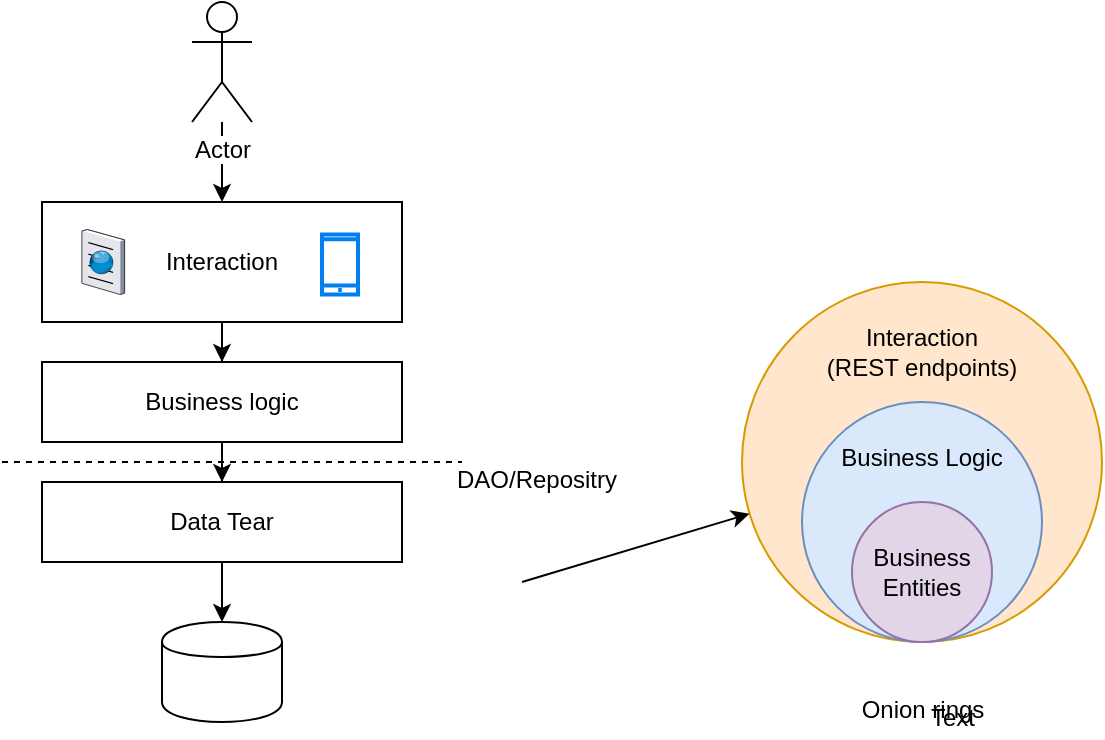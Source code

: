 <mxfile version="12.9.3" type="device" pages="2"><diagram id="nRafASAp_CQ0ktHkBJ1O" name="Page-1"><mxGraphModel dx="366" dy="230" grid="1" gridSize="10" guides="1" tooltips="1" connect="1" arrows="1" fold="1" page="1" pageScale="1" pageWidth="850" pageHeight="1100" math="0" shadow="0"><root><mxCell id="0"/><mxCell id="1" parent="0"/><mxCell id="LBdiOqNuu3KXDOkZTvdL-21" value="&lt;br&gt;Interaction&lt;br&gt;(REST endpoints)" style="ellipse;whiteSpace=wrap;html=1;aspect=fixed;verticalAlign=top;fillColor=#ffe6cc;strokeColor=#d79b00;" parent="1" vertex="1"><mxGeometry x="470" y="190" width="180" height="180" as="geometry"/></mxCell><mxCell id="LBdiOqNuu3KXDOkZTvdL-1" value="&lt;br&gt;Business Logic" style="ellipse;whiteSpace=wrap;html=1;aspect=fixed;verticalAlign=top;fillColor=#dae8fc;strokeColor=#6c8ebf;" parent="1" vertex="1"><mxGeometry x="500" y="250" width="120" height="120" as="geometry"/></mxCell><mxCell id="LBdiOqNuu3KXDOkZTvdL-10" style="edgeStyle=orthogonalEdgeStyle;rounded=0;orthogonalLoop=1;jettySize=auto;html=1;" parent="1" source="LBdiOqNuu3KXDOkZTvdL-4" target="LBdiOqNuu3KXDOkZTvdL-5" edge="1"><mxGeometry relative="1" as="geometry"/></mxCell><mxCell id="LBdiOqNuu3KXDOkZTvdL-4" value="Interaction" style="rounded=0;whiteSpace=wrap;html=1;" parent="1" vertex="1"><mxGeometry x="120" y="150" width="180" height="60" as="geometry"/></mxCell><mxCell id="LBdiOqNuu3KXDOkZTvdL-11" style="edgeStyle=orthogonalEdgeStyle;rounded=0;orthogonalLoop=1;jettySize=auto;html=1;entryX=0.5;entryY=0;entryDx=0;entryDy=0;" parent="1" source="LBdiOqNuu3KXDOkZTvdL-5" target="LBdiOqNuu3KXDOkZTvdL-6" edge="1"><mxGeometry relative="1" as="geometry"/></mxCell><mxCell id="LBdiOqNuu3KXDOkZTvdL-5" value="Business logic" style="rounded=0;whiteSpace=wrap;html=1;" parent="1" vertex="1"><mxGeometry x="120" y="230" width="180" height="40" as="geometry"/></mxCell><mxCell id="LBdiOqNuu3KXDOkZTvdL-12" style="edgeStyle=orthogonalEdgeStyle;rounded=0;orthogonalLoop=1;jettySize=auto;html=1;entryX=0.5;entryY=0;entryDx=0;entryDy=0;" parent="1" source="LBdiOqNuu3KXDOkZTvdL-6" target="LBdiOqNuu3KXDOkZTvdL-7" edge="1"><mxGeometry relative="1" as="geometry"/></mxCell><mxCell id="LBdiOqNuu3KXDOkZTvdL-6" value="Data Tear" style="rounded=0;whiteSpace=wrap;html=1;" parent="1" vertex="1"><mxGeometry x="120" y="290" width="180" height="40" as="geometry"/></mxCell><mxCell id="LBdiOqNuu3KXDOkZTvdL-7" value="" style="shape=cylinder;whiteSpace=wrap;html=1;boundedLbl=1;backgroundOutline=1;" parent="1" vertex="1"><mxGeometry x="180" y="360" width="60" height="50" as="geometry"/></mxCell><mxCell id="LBdiOqNuu3KXDOkZTvdL-9" style="edgeStyle=orthogonalEdgeStyle;rounded=0;orthogonalLoop=1;jettySize=auto;html=1;entryX=0.5;entryY=0;entryDx=0;entryDy=0;" parent="1" source="LBdiOqNuu3KXDOkZTvdL-8" target="LBdiOqNuu3KXDOkZTvdL-4" edge="1"><mxGeometry relative="1" as="geometry"/></mxCell><mxCell id="LBdiOqNuu3KXDOkZTvdL-8" value="Actor" style="shape=umlActor;verticalLabelPosition=bottom;labelBackgroundColor=#ffffff;verticalAlign=top;html=1;outlineConnect=0;" parent="1" vertex="1"><mxGeometry x="195" y="50" width="30" height="60" as="geometry"/></mxCell><mxCell id="LBdiOqNuu3KXDOkZTvdL-19" value="" style="verticalLabelPosition=bottom;aspect=fixed;html=1;verticalAlign=top;strokeColor=none;align=center;outlineConnect=0;shape=mxgraph.citrix.browser;" parent="1" vertex="1"><mxGeometry x="140" y="163.75" width="21.29" height="32.5" as="geometry"/></mxCell><mxCell id="LBdiOqNuu3KXDOkZTvdL-20" value="" style="html=1;verticalLabelPosition=bottom;align=center;labelBackgroundColor=#ffffff;verticalAlign=top;strokeWidth=2;strokeColor=#0080F0;shadow=0;dashed=0;shape=mxgraph.ios7.icons.smartphone;" parent="1" vertex="1"><mxGeometry x="260" y="166.25" width="18" height="30" as="geometry"/></mxCell><mxCell id="LBdiOqNuu3KXDOkZTvdL-23" value="Business Entities" style="ellipse;whiteSpace=wrap;html=1;aspect=fixed;fillColor=#e1d5e7;strokeColor=#9673a6;" parent="1" vertex="1"><mxGeometry x="525" y="300" width="70" height="70" as="geometry"/></mxCell><mxCell id="LBdiOqNuu3KXDOkZTvdL-24" value="Onion rings" style="text;html=1;align=center;verticalAlign=middle;resizable=0;points=[];autosize=1;" parent="1" vertex="1"><mxGeometry x="520" y="390" width="80" height="28" as="geometry"/></mxCell><mxCell id="LBdiOqNuu3KXDOkZTvdL-26" value="Text" style="text;html=1;align=center;verticalAlign=middle;resizable=0;points=[];autosize=1;" parent="LBdiOqNuu3KXDOkZTvdL-24" vertex="1"><mxGeometry x="35" y="8" width="40" height="20" as="geometry"/></mxCell><mxCell id="LBdiOqNuu3KXDOkZTvdL-25" value="" style="endArrow=classic;html=1;" parent="1" target="LBdiOqNuu3KXDOkZTvdL-21" edge="1"><mxGeometry width="50" height="50" relative="1" as="geometry"><mxPoint x="360" y="340" as="sourcePoint"/><mxPoint x="530" y="280" as="targetPoint"/></mxGeometry></mxCell><mxCell id="PfCrcQnSuILsnoa-OODY-1" value="" style="endArrow=none;dashed=1;html=1;" edge="1" parent="1"><mxGeometry width="50" height="50" relative="1" as="geometry"><mxPoint x="100" y="280" as="sourcePoint"/><mxPoint x="330" y="280" as="targetPoint"/></mxGeometry></mxCell><mxCell id="PfCrcQnSuILsnoa-OODY-2" value="DAO/Repositry" style="text;html=1;align=center;verticalAlign=middle;resizable=0;points=[];autosize=1;" vertex="1" parent="1"><mxGeometry x="317" y="279" width="100" height="20" as="geometry"/></mxCell></root></mxGraphModel></diagram><diagram id="WylcUFNSa5E6tC9OKXfC" name="Use case"><mxGraphModel dx="768" dy="482" grid="1" gridSize="10" guides="1" tooltips="1" connect="1" arrows="1" fold="1" page="1" pageScale="1" pageWidth="850" pageHeight="1100" math="0" shadow="0"><root><mxCell id="8QgYiGyKXg9VdH2OK6gf-0"/><mxCell id="8QgYiGyKXg9VdH2OK6gf-1" parent="8QgYiGyKXg9VdH2OK6gf-0"/><mxCell id="8QgYiGyKXg9VdH2OK6gf-9" style="rounded=0;orthogonalLoop=1;jettySize=auto;html=1;entryX=0;entryY=0.5;entryDx=0;entryDy=0;" parent="8QgYiGyKXg9VdH2OK6gf-1" source="8QgYiGyKXg9VdH2OK6gf-2" target="8QgYiGyKXg9VdH2OK6gf-3" edge="1"><mxGeometry relative="1" as="geometry"/></mxCell><mxCell id="8QgYiGyKXg9VdH2OK6gf-11" style="rounded=0;orthogonalLoop=1;jettySize=auto;html=1;" parent="8QgYiGyKXg9VdH2OK6gf-1" source="8QgYiGyKXg9VdH2OK6gf-2" target="8QgYiGyKXg9VdH2OK6gf-5" edge="1"><mxGeometry relative="1" as="geometry"/></mxCell><mxCell id="8QgYiGyKXg9VdH2OK6gf-2" value="HR" style="shape=umlActor;verticalLabelPosition=bottom;labelBackgroundColor=#ffffff;verticalAlign=top;html=1;outlineConnect=0;" parent="8QgYiGyKXg9VdH2OK6gf-1" vertex="1"><mxGeometry x="190" y="140" width="30" height="60" as="geometry"/></mxCell><mxCell id="8QgYiGyKXg9VdH2OK6gf-3" value="Add Employee" style="ellipse;whiteSpace=wrap;html=1;" parent="8QgYiGyKXg9VdH2OK6gf-1" vertex="1"><mxGeometry x="360" y="80" width="70" height="40" as="geometry"/></mxCell><mxCell id="8QgYiGyKXg9VdH2OK6gf-4" value="Submit Vacation" style="ellipse;whiteSpace=wrap;html=1;" parent="8QgYiGyKXg9VdH2OK6gf-1" vertex="1"><mxGeometry x="360" y="130" width="70" height="40" as="geometry"/></mxCell><mxCell id="8QgYiGyKXg9VdH2OK6gf-5" value="Approve Vacation" style="ellipse;whiteSpace=wrap;html=1;" parent="8QgYiGyKXg9VdH2OK6gf-1" vertex="1"><mxGeometry x="360" y="180" width="70" height="40" as="geometry"/></mxCell><mxCell id="8QgYiGyKXg9VdH2OK6gf-6" value="Ask for loan" style="ellipse;whiteSpace=wrap;html=1;" parent="8QgYiGyKXg9VdH2OK6gf-1" vertex="1"><mxGeometry x="360" y="230" width="70" height="40" as="geometry"/></mxCell><mxCell id="8QgYiGyKXg9VdH2OK6gf-10" style="rounded=0;orthogonalLoop=1;jettySize=auto;html=1;" parent="8QgYiGyKXg9VdH2OK6gf-1" source="8QgYiGyKXg9VdH2OK6gf-7" target="8QgYiGyKXg9VdH2OK6gf-4" edge="1"><mxGeometry relative="1" as="geometry"/></mxCell><mxCell id="8QgYiGyKXg9VdH2OK6gf-12" style="edgeStyle=none;rounded=0;orthogonalLoop=1;jettySize=auto;html=1;" parent="8QgYiGyKXg9VdH2OK6gf-1" source="8QgYiGyKXg9VdH2OK6gf-7" target="8QgYiGyKXg9VdH2OK6gf-6" edge="1"><mxGeometry relative="1" as="geometry"/></mxCell><mxCell id="8QgYiGyKXg9VdH2OK6gf-7" value="Employee" style="shape=umlActor;verticalLabelPosition=bottom;labelBackgroundColor=#ffffff;verticalAlign=top;html=1;outlineConnect=0;" parent="8QgYiGyKXg9VdH2OK6gf-1" vertex="1"><mxGeometry x="550" y="140" width="30" height="60" as="geometry"/></mxCell><mxCell id="8QgYiGyKXg9VdH2OK6gf-13" value="Convert Amount" style="ellipse;whiteSpace=wrap;html=1;" parent="8QgYiGyKXg9VdH2OK6gf-1" vertex="1"><mxGeometry x="360" y="340" width="90" height="50" as="geometry"/></mxCell><mxCell id="8QgYiGyKXg9VdH2OK6gf-14" value="Get&lt;br&gt;&amp;nbsp;Rate" style="ellipse;whiteSpace=wrap;html=1;" parent="8QgYiGyKXg9VdH2OK6gf-1" vertex="1"><mxGeometry x="360" y="410" width="90" height="50" as="geometry"/></mxCell><mxCell id="8QgYiGyKXg9VdH2OK6gf-16" style="edgeStyle=none;rounded=0;orthogonalLoop=1;jettySize=auto;html=1;entryX=1.02;entryY=0.618;entryDx=0;entryDy=0;entryPerimeter=0;" parent="8QgYiGyKXg9VdH2OK6gf-1" source="8QgYiGyKXg9VdH2OK6gf-15" target="8QgYiGyKXg9VdH2OK6gf-13" edge="1"><mxGeometry relative="1" as="geometry"/></mxCell><mxCell id="8QgYiGyKXg9VdH2OK6gf-17" style="edgeStyle=none;rounded=0;orthogonalLoop=1;jettySize=auto;html=1;entryX=0.954;entryY=0.45;entryDx=0;entryDy=0;entryPerimeter=0;" parent="8QgYiGyKXg9VdH2OK6gf-1" source="8QgYiGyKXg9VdH2OK6gf-15" target="8QgYiGyKXg9VdH2OK6gf-14" edge="1"><mxGeometry relative="1" as="geometry"/></mxCell><mxCell id="8QgYiGyKXg9VdH2OK6gf-15" value="Finance User" style="shape=umlActor;verticalLabelPosition=bottom;labelBackgroundColor=#ffffff;verticalAlign=top;html=1;outlineConnect=0;" parent="8QgYiGyKXg9VdH2OK6gf-1" vertex="1"><mxGeometry x="570" y="360" width="30" height="60" as="geometry"/></mxCell></root></mxGraphModel></diagram></mxfile>